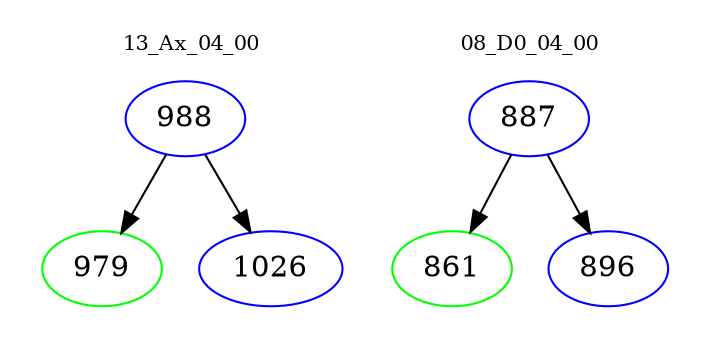digraph{
subgraph cluster_0 {
color = white
label = "13_Ax_04_00";
fontsize=10;
T0_988 [label="988", color="blue"]
T0_988 -> T0_979 [color="black"]
T0_979 [label="979", color="green"]
T0_988 -> T0_1026 [color="black"]
T0_1026 [label="1026", color="blue"]
}
subgraph cluster_1 {
color = white
label = "08_D0_04_00";
fontsize=10;
T1_887 [label="887", color="blue"]
T1_887 -> T1_861 [color="black"]
T1_861 [label="861", color="green"]
T1_887 -> T1_896 [color="black"]
T1_896 [label="896", color="blue"]
}
}
